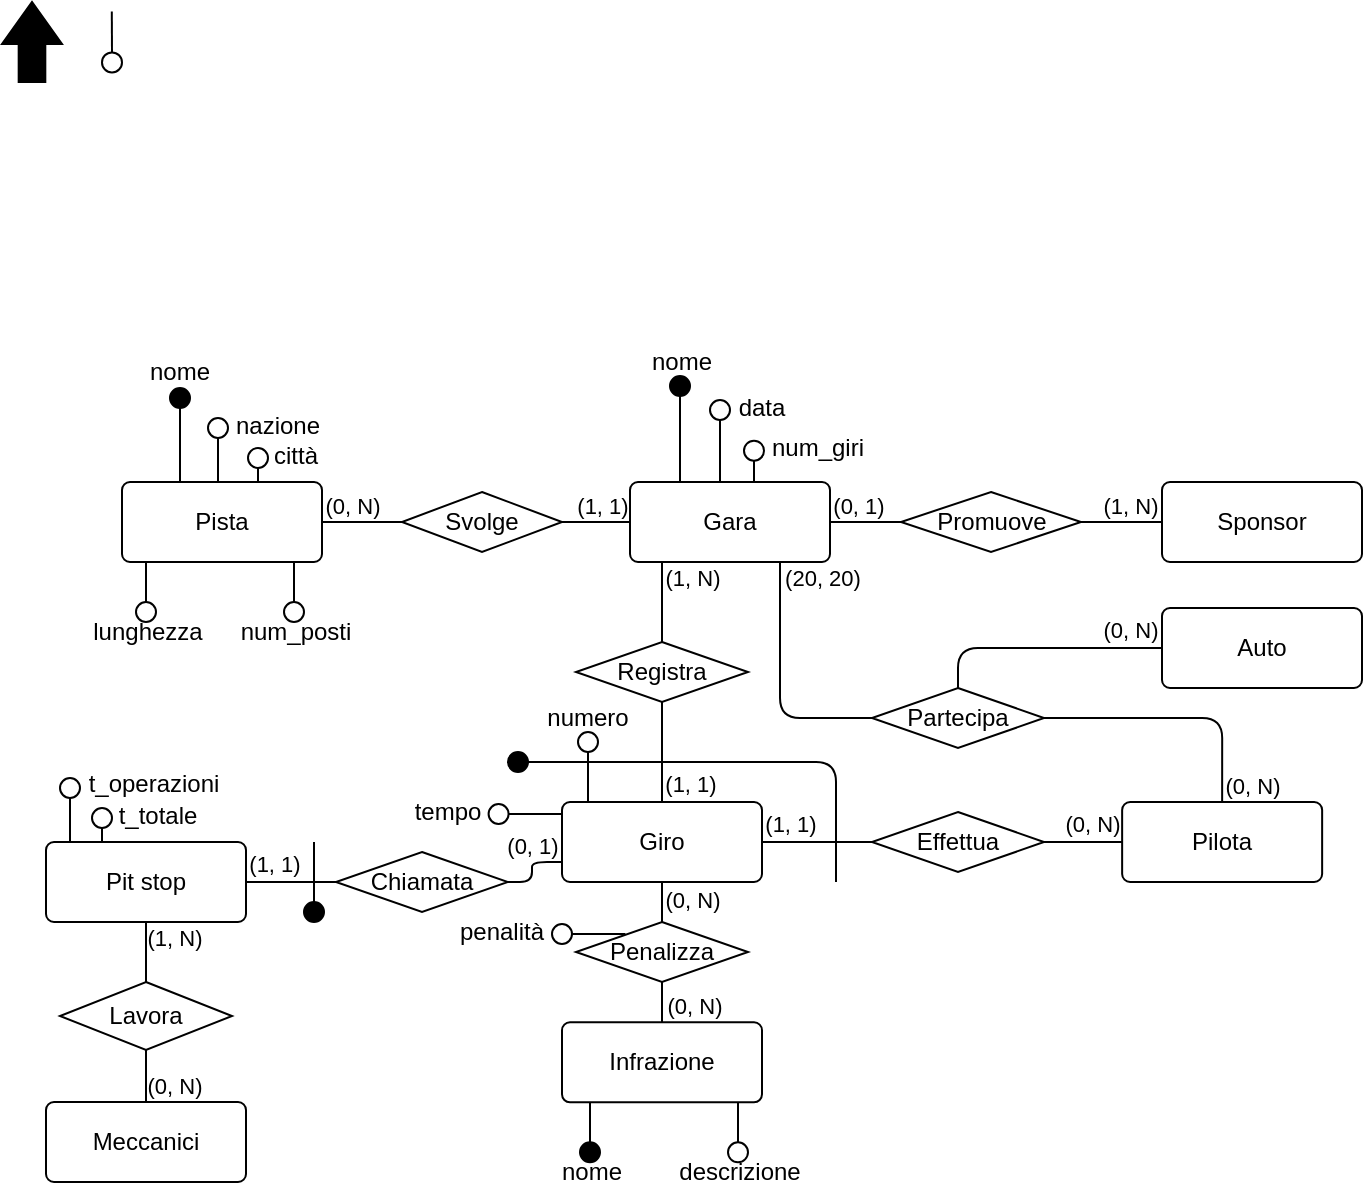 <mxfile version="20.8.3" type="device"><diagram id="yc5u9u19qxj1vEaBZt0L" name="Pagina-1"><mxGraphModel dx="989" dy="520" grid="1" gridSize="10" guides="1" tooltips="1" connect="1" arrows="1" fold="1" page="1" pageScale="1" pageWidth="827" pageHeight="1169" math="0" shadow="0"><root><mxCell id="0"/><mxCell id="1" parent="0"/><mxCell id="zSOFJVMHJNUmHHIuk0LI-99" value="" style="shape=singleArrow;direction=north;whiteSpace=wrap;html=1;fillColor=#000000;arrowWidth=0.444;arrowSize=0.526;" parent="1" vertex="1"><mxGeometry x="30" y="20" width="30" height="40" as="geometry"/></mxCell><mxCell id="eH_abaHLC62sjfiQoKfq-1" value="" style="ellipse;whiteSpace=wrap;html=1;aspect=fixed;fillColor=none;" vertex="1" parent="1"><mxGeometry x="80" y="45.2" width="10" height="10" as="geometry"/></mxCell><mxCell id="eH_abaHLC62sjfiQoKfq-2" value="" style="endArrow=none;html=1;rounded=0;strokeColor=default;exitX=0.5;exitY=0;exitDx=0;exitDy=0;entryX=0.349;entryY=1.015;entryDx=0;entryDy=0;entryPerimeter=0;" edge="1" parent="1" source="eH_abaHLC62sjfiQoKfq-1"><mxGeometry width="50" height="50" relative="1" as="geometry"><mxPoint x="80" y="94.2" as="sourcePoint"/><mxPoint x="84.9" y="24.8" as="targetPoint"/></mxGeometry></mxCell><mxCell id="eH_abaHLC62sjfiQoKfq-3" value="Gara" style="rounded=1;arcSize=10;whiteSpace=wrap;html=1;align=center;" vertex="1" parent="1"><mxGeometry x="344" y="260" width="100" height="40" as="geometry"/></mxCell><mxCell id="eH_abaHLC62sjfiQoKfq-4" value="Pista" style="rounded=1;arcSize=10;whiteSpace=wrap;html=1;align=center;" vertex="1" parent="1"><mxGeometry x="90" y="260" width="100" height="40" as="geometry"/></mxCell><mxCell id="eH_abaHLC62sjfiQoKfq-5" value="Giro" style="rounded=1;arcSize=10;whiteSpace=wrap;html=1;align=center;" vertex="1" parent="1"><mxGeometry x="310" y="420" width="100" height="40" as="geometry"/></mxCell><mxCell id="eH_abaHLC62sjfiQoKfq-6" value="Infrazione" style="rounded=1;arcSize=10;whiteSpace=wrap;html=1;align=center;" vertex="1" parent="1"><mxGeometry x="310" y="530.16" width="100" height="40" as="geometry"/></mxCell><mxCell id="eH_abaHLC62sjfiQoKfq-7" value="Sponsor" style="rounded=1;arcSize=10;whiteSpace=wrap;html=1;align=center;" vertex="1" parent="1"><mxGeometry x="610" y="260" width="100" height="40" as="geometry"/></mxCell><mxCell id="eH_abaHLC62sjfiQoKfq-10" value="Pit stop" style="rounded=1;arcSize=10;whiteSpace=wrap;html=1;align=center;" vertex="1" parent="1"><mxGeometry x="52" y="440" width="100" height="40" as="geometry"/></mxCell><mxCell id="eH_abaHLC62sjfiQoKfq-11" value="" style="endArrow=none;html=1;rounded=0;strokeColor=default;entryX=0.5;entryY=1;entryDx=0;entryDy=0;exitX=0.25;exitY=0;exitDx=0;exitDy=0;" edge="1" parent="1" target="eH_abaHLC62sjfiQoKfq-12" source="eH_abaHLC62sjfiQoKfq-3"><mxGeometry width="50" height="50" relative="1" as="geometry"><mxPoint x="374" y="250" as="sourcePoint"/><mxPoint x="324" y="237" as="targetPoint"/></mxGeometry></mxCell><mxCell id="eH_abaHLC62sjfiQoKfq-12" value="" style="ellipse;whiteSpace=wrap;html=1;aspect=fixed;fillColor=#000000;" vertex="1" parent="1"><mxGeometry x="364" y="207" width="10" height="10" as="geometry"/></mxCell><mxCell id="eH_abaHLC62sjfiQoKfq-13" value="nome" style="text;html=1;strokeColor=none;fillColor=none;align=center;verticalAlign=middle;whiteSpace=wrap;rounded=0;" vertex="1" parent="1"><mxGeometry x="340" y="195" width="60" height="10" as="geometry"/></mxCell><mxCell id="eH_abaHLC62sjfiQoKfq-15" value="" style="endArrow=none;html=1;rounded=0;strokeColor=default;entryX=0.5;entryY=1;entryDx=0;entryDy=0;exitX=0.4;exitY=-0.009;exitDx=0;exitDy=0;exitPerimeter=0;" edge="1" parent="1" target="eH_abaHLC62sjfiQoKfq-16"><mxGeometry width="50" height="50" relative="1" as="geometry"><mxPoint x="389.0" y="260.0" as="sourcePoint"/><mxPoint x="335" y="260.36" as="targetPoint"/></mxGeometry></mxCell><mxCell id="eH_abaHLC62sjfiQoKfq-16" value="" style="ellipse;whiteSpace=wrap;html=1;aspect=fixed;fillColor=none;" vertex="1" parent="1"><mxGeometry x="384" y="219" width="10" height="10" as="geometry"/></mxCell><mxCell id="eH_abaHLC62sjfiQoKfq-17" value="data" style="text;html=1;strokeColor=none;fillColor=none;align=center;verticalAlign=middle;whiteSpace=wrap;rounded=0;" vertex="1" parent="1"><mxGeometry x="380" y="218" width="60" height="10" as="geometry"/></mxCell><mxCell id="eH_abaHLC62sjfiQoKfq-19" style="edgeStyle=orthogonalEdgeStyle;rounded=0;orthogonalLoop=1;jettySize=auto;html=1;exitX=1;exitY=0.5;exitDx=0;exitDy=0;entryX=0;entryY=0.5;entryDx=0;entryDy=0;endArrow=none;endFill=0;" edge="1" parent="1" source="eH_abaHLC62sjfiQoKfq-18" target="eH_abaHLC62sjfiQoKfq-7"><mxGeometry relative="1" as="geometry"/></mxCell><mxCell id="eH_abaHLC62sjfiQoKfq-22" value="(1, N)" style="edgeLabel;html=1;align=center;verticalAlign=middle;resizable=0;points=[];" vertex="1" connectable="0" parent="eH_abaHLC62sjfiQoKfq-19"><mxGeometry x="0.183" relative="1" as="geometry"><mxPoint y="-8" as="offset"/></mxGeometry></mxCell><mxCell id="eH_abaHLC62sjfiQoKfq-20" style="edgeStyle=orthogonalEdgeStyle;rounded=0;orthogonalLoop=1;jettySize=auto;html=1;exitX=0;exitY=0.5;exitDx=0;exitDy=0;entryX=1;entryY=0.5;entryDx=0;entryDy=0;endArrow=none;endFill=0;" edge="1" parent="1" source="eH_abaHLC62sjfiQoKfq-18" target="eH_abaHLC62sjfiQoKfq-3"><mxGeometry relative="1" as="geometry"/></mxCell><mxCell id="eH_abaHLC62sjfiQoKfq-21" value="(0, 1)" style="edgeLabel;html=1;align=center;verticalAlign=middle;resizable=0;points=[];" vertex="1" connectable="0" parent="eH_abaHLC62sjfiQoKfq-20"><mxGeometry x="0.713" y="-1" relative="1" as="geometry"><mxPoint x="9" y="-7" as="offset"/></mxGeometry></mxCell><mxCell id="eH_abaHLC62sjfiQoKfq-18" value="Promuove" style="shape=rhombus;perimeter=rhombusPerimeter;whiteSpace=wrap;html=1;align=center;" vertex="1" parent="1"><mxGeometry x="479.5" y="265" width="90" height="30" as="geometry"/></mxCell><mxCell id="eH_abaHLC62sjfiQoKfq-47" value="" style="endArrow=none;html=1;rounded=0;strokeColor=default;entryX=0.5;entryY=1;entryDx=0;entryDy=0;" edge="1" parent="1" target="eH_abaHLC62sjfiQoKfq-48"><mxGeometry width="50" height="50" relative="1" as="geometry"><mxPoint x="119" y="260" as="sourcePoint"/><mxPoint x="74" y="250" as="targetPoint"/></mxGeometry></mxCell><mxCell id="eH_abaHLC62sjfiQoKfq-48" value="" style="ellipse;whiteSpace=wrap;html=1;aspect=fixed;fillColor=#000000;" vertex="1" parent="1"><mxGeometry x="114" y="213" width="10" height="10" as="geometry"/></mxCell><mxCell id="eH_abaHLC62sjfiQoKfq-49" value="nome" style="text;html=1;strokeColor=none;fillColor=none;align=center;verticalAlign=middle;whiteSpace=wrap;rounded=0;" vertex="1" parent="1"><mxGeometry x="89" y="200" width="60" height="10" as="geometry"/></mxCell><mxCell id="eH_abaHLC62sjfiQoKfq-50" value="" style="endArrow=none;html=1;rounded=0;strokeColor=default;entryX=0.5;entryY=1;entryDx=0;entryDy=0;exitX=0.4;exitY=-0.009;exitDx=0;exitDy=0;exitPerimeter=0;" edge="1" parent="1" target="eH_abaHLC62sjfiQoKfq-51"><mxGeometry width="50" height="50" relative="1" as="geometry"><mxPoint x="138" y="259.64" as="sourcePoint"/><mxPoint x="84" y="260" as="targetPoint"/></mxGeometry></mxCell><mxCell id="eH_abaHLC62sjfiQoKfq-51" value="" style="ellipse;whiteSpace=wrap;html=1;aspect=fixed;fillColor=none;" vertex="1" parent="1"><mxGeometry x="133" y="228" width="10" height="10" as="geometry"/></mxCell><mxCell id="eH_abaHLC62sjfiQoKfq-52" value="" style="endArrow=none;html=1;rounded=0;strokeColor=default;entryX=0.5;entryY=1;entryDx=0;entryDy=0;exitX=0.4;exitY=-0.009;exitDx=0;exitDy=0;exitPerimeter=0;" edge="1" parent="1" target="eH_abaHLC62sjfiQoKfq-53"><mxGeometry width="50" height="50" relative="1" as="geometry"><mxPoint x="158" y="260" as="sourcePoint"/><mxPoint x="104" y="260.36" as="targetPoint"/></mxGeometry></mxCell><mxCell id="eH_abaHLC62sjfiQoKfq-53" value="" style="ellipse;whiteSpace=wrap;html=1;aspect=fixed;fillColor=none;" vertex="1" parent="1"><mxGeometry x="153" y="243" width="10" height="10" as="geometry"/></mxCell><mxCell id="eH_abaHLC62sjfiQoKfq-54" value="nazione" style="text;html=1;strokeColor=none;fillColor=none;align=center;verticalAlign=middle;whiteSpace=wrap;rounded=0;" vertex="1" parent="1"><mxGeometry x="138" y="227" width="60" height="10" as="geometry"/></mxCell><mxCell id="eH_abaHLC62sjfiQoKfq-55" value="città" style="text;html=1;strokeColor=none;fillColor=none;align=center;verticalAlign=middle;whiteSpace=wrap;rounded=0;" vertex="1" parent="1"><mxGeometry x="147" y="242" width="60" height="10" as="geometry"/></mxCell><mxCell id="eH_abaHLC62sjfiQoKfq-57" value="" style="ellipse;whiteSpace=wrap;html=1;aspect=fixed;fillColor=none;" vertex="1" parent="1"><mxGeometry x="97" y="320" width="10" height="10" as="geometry"/></mxCell><mxCell id="eH_abaHLC62sjfiQoKfq-58" value="" style="endArrow=none;html=1;rounded=0;strokeColor=default;" edge="1" parent="1" source="eH_abaHLC62sjfiQoKfq-57"><mxGeometry width="50" height="50" relative="1" as="geometry"><mxPoint x="101.91" y="321.64" as="sourcePoint"/><mxPoint x="102" y="300" as="targetPoint"/></mxGeometry></mxCell><mxCell id="eH_abaHLC62sjfiQoKfq-59" value="lunghezza" style="text;html=1;strokeColor=none;fillColor=none;align=center;verticalAlign=middle;whiteSpace=wrap;rounded=0;" vertex="1" parent="1"><mxGeometry x="73" y="330" width="60" height="10" as="geometry"/></mxCell><mxCell id="eH_abaHLC62sjfiQoKfq-60" value="" style="ellipse;whiteSpace=wrap;html=1;aspect=fixed;fillColor=none;" vertex="1" parent="1"><mxGeometry x="171" y="320" width="10" height="10" as="geometry"/></mxCell><mxCell id="eH_abaHLC62sjfiQoKfq-61" value="" style="endArrow=none;html=1;rounded=0;strokeColor=default;" edge="1" parent="1" source="eH_abaHLC62sjfiQoKfq-60"><mxGeometry width="50" height="50" relative="1" as="geometry"><mxPoint x="175.91" y="321.64" as="sourcePoint"/><mxPoint x="176" y="300" as="targetPoint"/></mxGeometry></mxCell><mxCell id="eH_abaHLC62sjfiQoKfq-62" value="num_posti" style="text;html=1;strokeColor=none;fillColor=none;align=center;verticalAlign=middle;whiteSpace=wrap;rounded=0;" vertex="1" parent="1"><mxGeometry x="147" y="330" width="60" height="10" as="geometry"/></mxCell><mxCell id="eH_abaHLC62sjfiQoKfq-64" style="edgeStyle=orthogonalEdgeStyle;rounded=0;orthogonalLoop=1;jettySize=auto;html=1;exitX=1;exitY=0.5;exitDx=0;exitDy=0;entryX=0;entryY=0.5;entryDx=0;entryDy=0;endArrow=none;endFill=0;" edge="1" parent="1" source="eH_abaHLC62sjfiQoKfq-63" target="eH_abaHLC62sjfiQoKfq-3"><mxGeometry relative="1" as="geometry"/></mxCell><mxCell id="eH_abaHLC62sjfiQoKfq-67" value="(1, 1)" style="edgeLabel;html=1;align=center;verticalAlign=middle;resizable=0;points=[];" vertex="1" connectable="0" parent="eH_abaHLC62sjfiQoKfq-64"><mxGeometry x="0.276" y="2" relative="1" as="geometry"><mxPoint x="-2" y="-6" as="offset"/></mxGeometry></mxCell><mxCell id="eH_abaHLC62sjfiQoKfq-65" style="edgeStyle=orthogonalEdgeStyle;rounded=0;orthogonalLoop=1;jettySize=auto;html=1;exitX=0;exitY=0.5;exitDx=0;exitDy=0;entryX=1;entryY=0.5;entryDx=0;entryDy=0;endArrow=none;endFill=0;" edge="1" parent="1" source="eH_abaHLC62sjfiQoKfq-63" target="eH_abaHLC62sjfiQoKfq-4"><mxGeometry relative="1" as="geometry"/></mxCell><mxCell id="eH_abaHLC62sjfiQoKfq-66" value="(0, N)" style="edgeLabel;html=1;align=center;verticalAlign=middle;resizable=0;points=[];" vertex="1" connectable="0" parent="eH_abaHLC62sjfiQoKfq-65"><mxGeometry x="0.212" y="1" relative="1" as="geometry"><mxPoint x="-1" y="-9" as="offset"/></mxGeometry></mxCell><mxCell id="eH_abaHLC62sjfiQoKfq-63" value="Svolge" style="shape=rhombus;perimeter=rhombusPerimeter;whiteSpace=wrap;html=1;align=center;" vertex="1" parent="1"><mxGeometry x="230" y="265" width="80" height="30" as="geometry"/></mxCell><mxCell id="eH_abaHLC62sjfiQoKfq-70" value="" style="ellipse;whiteSpace=wrap;html=1;aspect=fixed;fillColor=none;" vertex="1" parent="1"><mxGeometry x="273.3" y="421" width="10" height="10" as="geometry"/></mxCell><mxCell id="eH_abaHLC62sjfiQoKfq-71" value="" style="endArrow=none;html=1;rounded=0;strokeColor=default;entryX=-0.003;entryY=0.375;entryDx=0;entryDy=0;entryPerimeter=0;" edge="1" parent="1" source="eH_abaHLC62sjfiQoKfq-70"><mxGeometry width="50" height="50" relative="1" as="geometry"><mxPoint x="322.21" y="472.64" as="sourcePoint"/><mxPoint x="310.0" y="426" as="targetPoint"/></mxGeometry></mxCell><mxCell id="eH_abaHLC62sjfiQoKfq-72" value="tempo" style="text;html=1;strokeColor=none;fillColor=none;align=center;verticalAlign=middle;whiteSpace=wrap;rounded=0;" vertex="1" parent="1"><mxGeometry x="223.3" y="420" width="60" height="10" as="geometry"/></mxCell><mxCell id="eH_abaHLC62sjfiQoKfq-75" value="numero" style="text;html=1;strokeColor=none;fillColor=none;align=center;verticalAlign=middle;whiteSpace=wrap;rounded=0;" vertex="1" parent="1"><mxGeometry x="293" y="373" width="60" height="10" as="geometry"/></mxCell><mxCell id="eH_abaHLC62sjfiQoKfq-82" value="" style="endArrow=none;html=1;rounded=0;strokeColor=default;entryX=0.5;entryY=1;entryDx=0;entryDy=0;exitX=0.4;exitY=-0.009;exitDx=0;exitDy=0;exitPerimeter=0;" edge="1" parent="1" target="eH_abaHLC62sjfiQoKfq-83"><mxGeometry width="50" height="50" relative="1" as="geometry"><mxPoint x="406.0" y="260.0" as="sourcePoint"/><mxPoint x="352" y="260.36" as="targetPoint"/></mxGeometry></mxCell><mxCell id="eH_abaHLC62sjfiQoKfq-83" value="" style="ellipse;whiteSpace=wrap;html=1;aspect=fixed;fillColor=none;" vertex="1" parent="1"><mxGeometry x="401" y="239.36" width="10" height="10" as="geometry"/></mxCell><mxCell id="eH_abaHLC62sjfiQoKfq-84" value="num_giri" style="text;html=1;strokeColor=none;fillColor=none;align=center;verticalAlign=middle;whiteSpace=wrap;rounded=0;" vertex="1" parent="1"><mxGeometry x="411" y="238" width="54" height="10" as="geometry"/></mxCell><mxCell id="eH_abaHLC62sjfiQoKfq-85" value="Pilota" style="rounded=1;arcSize=10;whiteSpace=wrap;html=1;align=center;" vertex="1" parent="1"><mxGeometry x="590.07" y="420" width="100" height="40" as="geometry"/></mxCell><mxCell id="eH_abaHLC62sjfiQoKfq-87" style="edgeStyle=orthogonalEdgeStyle;rounded=0;orthogonalLoop=1;jettySize=auto;html=1;exitX=1;exitY=0.5;exitDx=0;exitDy=0;entryX=0;entryY=0.5;entryDx=0;entryDy=0;endArrow=none;endFill=0;" edge="1" parent="1" source="eH_abaHLC62sjfiQoKfq-86" target="eH_abaHLC62sjfiQoKfq-85"><mxGeometry relative="1" as="geometry"/></mxCell><mxCell id="eH_abaHLC62sjfiQoKfq-97" value="(0, N)" style="edgeLabel;html=1;align=center;verticalAlign=middle;resizable=0;points=[];" vertex="1" connectable="0" parent="eH_abaHLC62sjfiQoKfq-87"><mxGeometry x="0.296" y="-2" relative="1" as="geometry"><mxPoint x="-2" y="-11" as="offset"/></mxGeometry></mxCell><mxCell id="eH_abaHLC62sjfiQoKfq-88" style="edgeStyle=orthogonalEdgeStyle;rounded=0;orthogonalLoop=1;jettySize=auto;html=1;exitX=0;exitY=0.5;exitDx=0;exitDy=0;entryX=1;entryY=0.5;entryDx=0;entryDy=0;endArrow=none;endFill=0;" edge="1" parent="1" source="eH_abaHLC62sjfiQoKfq-86" target="eH_abaHLC62sjfiQoKfq-5"><mxGeometry relative="1" as="geometry"/></mxCell><mxCell id="eH_abaHLC62sjfiQoKfq-96" value="(1, 1)" style="edgeLabel;html=1;align=center;verticalAlign=middle;resizable=0;points=[];" vertex="1" connectable="0" parent="eH_abaHLC62sjfiQoKfq-88"><mxGeometry x="0.701" y="-1" relative="1" as="geometry"><mxPoint x="6" y="-8" as="offset"/></mxGeometry></mxCell><mxCell id="eH_abaHLC62sjfiQoKfq-86" value="Effettua" style="shape=rhombus;perimeter=rhombusPerimeter;whiteSpace=wrap;html=1;align=center;" vertex="1" parent="1"><mxGeometry x="465" y="425" width="86" height="30" as="geometry"/></mxCell><mxCell id="eH_abaHLC62sjfiQoKfq-90" style="edgeStyle=orthogonalEdgeStyle;rounded=0;orthogonalLoop=1;jettySize=auto;html=1;exitX=0.5;exitY=0;exitDx=0;exitDy=0;entryX=0.5;entryY=1;entryDx=0;entryDy=0;endArrow=none;endFill=0;" edge="1" parent="1" source="eH_abaHLC62sjfiQoKfq-89"><mxGeometry relative="1" as="geometry"><mxPoint x="360" y="300" as="targetPoint"/></mxGeometry></mxCell><mxCell id="eH_abaHLC62sjfiQoKfq-99" value="(1, N)" style="edgeLabel;html=1;align=center;verticalAlign=middle;resizable=0;points=[];" vertex="1" connectable="0" parent="eH_abaHLC62sjfiQoKfq-90"><mxGeometry x="0.764" y="-1" relative="1" as="geometry"><mxPoint x="14" y="3" as="offset"/></mxGeometry></mxCell><mxCell id="eH_abaHLC62sjfiQoKfq-91" style="edgeStyle=orthogonalEdgeStyle;rounded=0;orthogonalLoop=1;jettySize=auto;html=1;exitX=0.5;exitY=1;exitDx=0;exitDy=0;entryX=0.5;entryY=0;entryDx=0;entryDy=0;endArrow=none;endFill=0;" edge="1" parent="1" source="eH_abaHLC62sjfiQoKfq-89" target="eH_abaHLC62sjfiQoKfq-5"><mxGeometry relative="1" as="geometry"/></mxCell><mxCell id="eH_abaHLC62sjfiQoKfq-98" value="(1, 1)" style="edgeLabel;html=1;align=center;verticalAlign=middle;resizable=0;points=[];" vertex="1" connectable="0" parent="eH_abaHLC62sjfiQoKfq-91"><mxGeometry x="0.691" y="1" relative="1" as="geometry"><mxPoint x="13" y="-2" as="offset"/></mxGeometry></mxCell><mxCell id="eH_abaHLC62sjfiQoKfq-89" value="Registra" style="shape=rhombus;perimeter=rhombusPerimeter;whiteSpace=wrap;html=1;align=center;" vertex="1" parent="1"><mxGeometry x="317" y="340" width="86" height="30" as="geometry"/></mxCell><mxCell id="eH_abaHLC62sjfiQoKfq-93" value="" style="endArrow=none;html=1;rounded=1;entryX=1;entryY=0.5;entryDx=0;entryDy=0;" edge="1" parent="1" target="eH_abaHLC62sjfiQoKfq-95"><mxGeometry relative="1" as="geometry"><mxPoint x="447" y="460" as="sourcePoint"/><mxPoint x="347" y="400" as="targetPoint"/><Array as="points"><mxPoint x="447" y="450"/><mxPoint x="447" y="400"/></Array></mxGeometry></mxCell><mxCell id="eH_abaHLC62sjfiQoKfq-95" value="" style="ellipse;whiteSpace=wrap;html=1;aspect=fixed;fillColor=#000000;" vertex="1" parent="1"><mxGeometry x="283" y="395" width="10" height="10" as="geometry"/></mxCell><mxCell id="eH_abaHLC62sjfiQoKfq-101" style="edgeStyle=orthogonalEdgeStyle;rounded=1;orthogonalLoop=1;jettySize=auto;html=1;exitX=1;exitY=0.5;exitDx=0;exitDy=0;entryX=0.5;entryY=0;entryDx=0;entryDy=0;endArrow=none;endFill=0;" edge="1" parent="1" source="eH_abaHLC62sjfiQoKfq-100" target="eH_abaHLC62sjfiQoKfq-85"><mxGeometry relative="1" as="geometry"/></mxCell><mxCell id="eH_abaHLC62sjfiQoKfq-103" value="(0, N)" style="edgeLabel;html=1;align=center;verticalAlign=middle;resizable=0;points=[];" vertex="1" connectable="0" parent="eH_abaHLC62sjfiQoKfq-101"><mxGeometry x="0.894" relative="1" as="geometry"><mxPoint x="15" y="-1" as="offset"/></mxGeometry></mxCell><mxCell id="eH_abaHLC62sjfiQoKfq-102" style="edgeStyle=orthogonalEdgeStyle;rounded=1;orthogonalLoop=1;jettySize=auto;html=1;exitX=0;exitY=0.5;exitDx=0;exitDy=0;entryX=0.75;entryY=1;entryDx=0;entryDy=0;endArrow=none;endFill=0;" edge="1" parent="1" source="eH_abaHLC62sjfiQoKfq-100" target="eH_abaHLC62sjfiQoKfq-3"><mxGeometry relative="1" as="geometry"/></mxCell><mxCell id="eH_abaHLC62sjfiQoKfq-104" value="(20, 20)" style="edgeLabel;html=1;align=center;verticalAlign=middle;resizable=0;points=[];" vertex="1" connectable="0" parent="eH_abaHLC62sjfiQoKfq-102"><mxGeometry x="0.844" y="-3" relative="1" as="geometry"><mxPoint x="18" y="-2" as="offset"/></mxGeometry></mxCell><mxCell id="eH_abaHLC62sjfiQoKfq-100" value="Partecipa" style="shape=rhombus;perimeter=rhombusPerimeter;whiteSpace=wrap;html=1;align=center;" vertex="1" parent="1"><mxGeometry x="465" y="363" width="86" height="30" as="geometry"/></mxCell><mxCell id="eH_abaHLC62sjfiQoKfq-105" value="" style="endArrow=none;html=1;rounded=0;strokeColor=default;entryX=0.5;entryY=1;entryDx=0;entryDy=0;exitX=0.13;exitY=0.012;exitDx=0;exitDy=0;exitPerimeter=0;" edge="1" parent="1" target="eH_abaHLC62sjfiQoKfq-106" source="eH_abaHLC62sjfiQoKfq-5"><mxGeometry width="50" height="50" relative="1" as="geometry"><mxPoint x="323.0" y="421" as="sourcePoint"/><mxPoint x="269" y="421.36" as="targetPoint"/></mxGeometry></mxCell><mxCell id="eH_abaHLC62sjfiQoKfq-106" value="" style="ellipse;whiteSpace=wrap;html=1;aspect=fixed;fillColor=none;" vertex="1" parent="1"><mxGeometry x="318" y="385" width="10" height="10" as="geometry"/></mxCell><mxCell id="eH_abaHLC62sjfiQoKfq-113" value="" style="ellipse;whiteSpace=wrap;html=1;aspect=fixed;fillColor=none;" vertex="1" parent="1"><mxGeometry x="305" y="481" width="10" height="10" as="geometry"/></mxCell><mxCell id="eH_abaHLC62sjfiQoKfq-114" value="" style="endArrow=none;html=1;rounded=0;strokeColor=default;entryX=-0.003;entryY=0.375;entryDx=0;entryDy=0;entryPerimeter=0;" edge="1" parent="1" source="eH_abaHLC62sjfiQoKfq-113"><mxGeometry width="50" height="50" relative="1" as="geometry"><mxPoint x="353.91" y="532.64" as="sourcePoint"/><mxPoint x="341.7" y="486" as="targetPoint"/></mxGeometry></mxCell><mxCell id="eH_abaHLC62sjfiQoKfq-115" value="penalità" style="text;html=1;strokeColor=none;fillColor=none;align=center;verticalAlign=middle;whiteSpace=wrap;rounded=0;" vertex="1" parent="1"><mxGeometry x="250" y="480" width="60" height="10" as="geometry"/></mxCell><mxCell id="eH_abaHLC62sjfiQoKfq-119" style="edgeStyle=orthogonalEdgeStyle;rounded=1;orthogonalLoop=1;jettySize=auto;html=1;exitX=0.5;exitY=1;exitDx=0;exitDy=0;entryX=0.5;entryY=0;entryDx=0;entryDy=0;endArrow=none;endFill=0;" edge="1" parent="1" source="eH_abaHLC62sjfiQoKfq-118" target="eH_abaHLC62sjfiQoKfq-6"><mxGeometry relative="1" as="geometry"/></mxCell><mxCell id="eH_abaHLC62sjfiQoKfq-130" value="(0, N)" style="edgeLabel;html=1;align=center;verticalAlign=middle;resizable=0;points=[];" vertex="1" connectable="0" parent="eH_abaHLC62sjfiQoKfq-119"><mxGeometry x="0.629" y="-1" relative="1" as="geometry"><mxPoint x="17" y="-5" as="offset"/></mxGeometry></mxCell><mxCell id="eH_abaHLC62sjfiQoKfq-120" style="edgeStyle=orthogonalEdgeStyle;rounded=1;orthogonalLoop=1;jettySize=auto;html=1;exitX=0.5;exitY=0;exitDx=0;exitDy=0;entryX=0.5;entryY=1;entryDx=0;entryDy=0;endArrow=none;endFill=0;" edge="1" parent="1" source="eH_abaHLC62sjfiQoKfq-118" target="eH_abaHLC62sjfiQoKfq-5"><mxGeometry relative="1" as="geometry"/></mxCell><mxCell id="eH_abaHLC62sjfiQoKfq-129" value="(0, N)" style="edgeLabel;html=1;align=center;verticalAlign=middle;resizable=0;points=[];" vertex="1" connectable="0" parent="eH_abaHLC62sjfiQoKfq-120"><mxGeometry x="0.632" relative="1" as="geometry"><mxPoint x="15" y="5" as="offset"/></mxGeometry></mxCell><mxCell id="eH_abaHLC62sjfiQoKfq-118" value="Penalizza" style="shape=rhombus;perimeter=rhombusPerimeter;whiteSpace=wrap;html=1;align=center;" vertex="1" parent="1"><mxGeometry x="317" y="480" width="86" height="30" as="geometry"/></mxCell><mxCell id="eH_abaHLC62sjfiQoKfq-122" value="" style="ellipse;whiteSpace=wrap;html=1;aspect=fixed;fillColor=#000000;" vertex="1" parent="1"><mxGeometry x="319" y="590.16" width="10" height="10" as="geometry"/></mxCell><mxCell id="eH_abaHLC62sjfiQoKfq-123" value="" style="endArrow=none;html=1;rounded=0;strokeColor=default;" edge="1" parent="1" source="eH_abaHLC62sjfiQoKfq-122"><mxGeometry width="50" height="50" relative="1" as="geometry"><mxPoint x="323.91" y="591.8" as="sourcePoint"/><mxPoint x="324" y="570.16" as="targetPoint"/></mxGeometry></mxCell><mxCell id="eH_abaHLC62sjfiQoKfq-124" value="nome" style="text;html=1;strokeColor=none;fillColor=none;align=center;verticalAlign=middle;whiteSpace=wrap;rounded=0;" vertex="1" parent="1"><mxGeometry x="295" y="600.16" width="60" height="10" as="geometry"/></mxCell><mxCell id="eH_abaHLC62sjfiQoKfq-125" value="" style="ellipse;whiteSpace=wrap;html=1;aspect=fixed;fillColor=none;" vertex="1" parent="1"><mxGeometry x="393" y="590.16" width="10" height="10" as="geometry"/></mxCell><mxCell id="eH_abaHLC62sjfiQoKfq-126" value="" style="endArrow=none;html=1;rounded=0;strokeColor=default;" edge="1" parent="1" source="eH_abaHLC62sjfiQoKfq-125"><mxGeometry width="50" height="50" relative="1" as="geometry"><mxPoint x="397.91" y="591.8" as="sourcePoint"/><mxPoint x="398" y="570.16" as="targetPoint"/></mxGeometry></mxCell><mxCell id="eH_abaHLC62sjfiQoKfq-127" value="descrizione" style="text;html=1;strokeColor=none;fillColor=none;align=center;verticalAlign=middle;whiteSpace=wrap;rounded=0;" vertex="1" parent="1"><mxGeometry x="369" y="600.16" width="60" height="10" as="geometry"/></mxCell><mxCell id="eH_abaHLC62sjfiQoKfq-133" style="edgeStyle=orthogonalEdgeStyle;rounded=1;orthogonalLoop=1;jettySize=auto;html=1;exitX=0;exitY=0.5;exitDx=0;exitDy=0;entryX=1;entryY=0.5;entryDx=0;entryDy=0;endArrow=none;endFill=0;" edge="1" parent="1" source="eH_abaHLC62sjfiQoKfq-131" target="eH_abaHLC62sjfiQoKfq-10"><mxGeometry relative="1" as="geometry"><mxPoint x="195" y="460" as="sourcePoint"/><mxPoint x="157" y="460" as="targetPoint"/></mxGeometry></mxCell><mxCell id="eH_abaHLC62sjfiQoKfq-148" value="(1, 1)" style="edgeLabel;html=1;align=center;verticalAlign=middle;resizable=0;points=[];" vertex="1" connectable="0" parent="eH_abaHLC62sjfiQoKfq-133"><mxGeometry x="0.683" relative="1" as="geometry"><mxPoint x="7" y="-9" as="offset"/></mxGeometry></mxCell><mxCell id="eH_abaHLC62sjfiQoKfq-150" style="edgeStyle=orthogonalEdgeStyle;rounded=1;orthogonalLoop=1;jettySize=auto;html=1;exitX=1;exitY=0.5;exitDx=0;exitDy=0;entryX=0;entryY=0.75;entryDx=0;entryDy=0;endArrow=none;endFill=0;" edge="1" parent="1" source="eH_abaHLC62sjfiQoKfq-131" target="eH_abaHLC62sjfiQoKfq-5"><mxGeometry relative="1" as="geometry"><Array as="points"><mxPoint x="295" y="460"/><mxPoint x="295" y="450"/></Array></mxGeometry></mxCell><mxCell id="eH_abaHLC62sjfiQoKfq-151" value="(0, 1)" style="edgeLabel;html=1;align=center;verticalAlign=middle;resizable=0;points=[];" vertex="1" connectable="0" parent="eH_abaHLC62sjfiQoKfq-150"><mxGeometry x="0.783" y="-1" relative="1" as="geometry"><mxPoint x="-11" y="-9" as="offset"/></mxGeometry></mxCell><mxCell id="eH_abaHLC62sjfiQoKfq-131" value="Chiamata" style="shape=rhombus;perimeter=rhombusPerimeter;whiteSpace=wrap;html=1;align=center;" vertex="1" parent="1"><mxGeometry x="197" y="445" width="86" height="30" as="geometry"/></mxCell><mxCell id="eH_abaHLC62sjfiQoKfq-134" value="" style="endArrow=none;html=1;rounded=0;strokeColor=default;entryX=0.5;entryY=1;entryDx=0;entryDy=0;exitX=0.4;exitY=-0.009;exitDx=0;exitDy=0;exitPerimeter=0;" edge="1" parent="1" target="eH_abaHLC62sjfiQoKfq-135"><mxGeometry width="50" height="50" relative="1" as="geometry"><mxPoint x="64" y="439.64" as="sourcePoint"/><mxPoint x="10" y="440" as="targetPoint"/></mxGeometry></mxCell><mxCell id="eH_abaHLC62sjfiQoKfq-135" value="" style="ellipse;whiteSpace=wrap;html=1;aspect=fixed;fillColor=none;" vertex="1" parent="1"><mxGeometry x="59" y="408" width="10" height="10" as="geometry"/></mxCell><mxCell id="eH_abaHLC62sjfiQoKfq-136" value="" style="endArrow=none;html=1;rounded=0;strokeColor=default;entryX=0.5;entryY=1;entryDx=0;entryDy=0;exitX=0.4;exitY=-0.009;exitDx=0;exitDy=0;exitPerimeter=0;" edge="1" parent="1" target="eH_abaHLC62sjfiQoKfq-137"><mxGeometry width="50" height="50" relative="1" as="geometry"><mxPoint x="80" y="440" as="sourcePoint"/><mxPoint x="26" y="440.36" as="targetPoint"/></mxGeometry></mxCell><mxCell id="eH_abaHLC62sjfiQoKfq-137" value="" style="ellipse;whiteSpace=wrap;html=1;aspect=fixed;fillColor=none;" vertex="1" parent="1"><mxGeometry x="75" y="423" width="10" height="10" as="geometry"/></mxCell><mxCell id="eH_abaHLC62sjfiQoKfq-138" value="t_operazioni" style="text;html=1;strokeColor=none;fillColor=none;align=center;verticalAlign=middle;whiteSpace=wrap;rounded=0;" vertex="1" parent="1"><mxGeometry x="76" y="406" width="60" height="10" as="geometry"/></mxCell><mxCell id="eH_abaHLC62sjfiQoKfq-139" value="t_totale" style="text;html=1;strokeColor=none;fillColor=none;align=center;verticalAlign=middle;whiteSpace=wrap;rounded=0;" vertex="1" parent="1"><mxGeometry x="78" y="422" width="60" height="10" as="geometry"/></mxCell><mxCell id="eH_abaHLC62sjfiQoKfq-140" value="" style="ellipse;whiteSpace=wrap;html=1;aspect=fixed;fillColor=#000000;" vertex="1" parent="1"><mxGeometry x="181" y="470" width="10" height="10" as="geometry"/></mxCell><mxCell id="eH_abaHLC62sjfiQoKfq-141" value="" style="endArrow=none;html=1;rounded=0;strokeColor=default;" edge="1" parent="1" source="eH_abaHLC62sjfiQoKfq-140"><mxGeometry width="50" height="50" relative="1" as="geometry"><mxPoint x="175.91" y="473.64" as="sourcePoint"/><mxPoint x="186" y="440" as="targetPoint"/></mxGeometry></mxCell><mxCell id="eH_abaHLC62sjfiQoKfq-144" style="edgeStyle=orthogonalEdgeStyle;rounded=1;orthogonalLoop=1;jettySize=auto;html=1;exitX=0.5;exitY=0;exitDx=0;exitDy=0;entryX=0.5;entryY=1;entryDx=0;entryDy=0;endArrow=none;endFill=0;" edge="1" parent="1" source="eH_abaHLC62sjfiQoKfq-142" target="eH_abaHLC62sjfiQoKfq-10"><mxGeometry relative="1" as="geometry"/></mxCell><mxCell id="eH_abaHLC62sjfiQoKfq-146" value="(1, N)" style="edgeLabel;html=1;align=center;verticalAlign=middle;resizable=0;points=[];" vertex="1" connectable="0" parent="eH_abaHLC62sjfiQoKfq-144"><mxGeometry x="0.792" relative="1" as="geometry"><mxPoint x="14" y="5" as="offset"/></mxGeometry></mxCell><mxCell id="eH_abaHLC62sjfiQoKfq-145" style="edgeStyle=orthogonalEdgeStyle;rounded=1;orthogonalLoop=1;jettySize=auto;html=1;exitX=0.5;exitY=1;exitDx=0;exitDy=0;entryX=0.5;entryY=0;entryDx=0;entryDy=0;endArrow=none;endFill=0;" edge="1" parent="1" source="eH_abaHLC62sjfiQoKfq-142" target="eH_abaHLC62sjfiQoKfq-143"><mxGeometry relative="1" as="geometry"/></mxCell><mxCell id="eH_abaHLC62sjfiQoKfq-147" value="(0, N)" style="edgeLabel;html=1;align=center;verticalAlign=middle;resizable=0;points=[];" vertex="1" connectable="0" parent="eH_abaHLC62sjfiQoKfq-145"><mxGeometry x="0.231" y="1" relative="1" as="geometry"><mxPoint x="13" y="2" as="offset"/></mxGeometry></mxCell><mxCell id="eH_abaHLC62sjfiQoKfq-142" value="Lavora" style="shape=rhombus;perimeter=rhombusPerimeter;whiteSpace=wrap;html=1;align=center;" vertex="1" parent="1"><mxGeometry x="59" y="510" width="86" height="34" as="geometry"/></mxCell><mxCell id="eH_abaHLC62sjfiQoKfq-143" value="Meccanici" style="rounded=1;arcSize=10;whiteSpace=wrap;html=1;align=center;" vertex="1" parent="1"><mxGeometry x="52" y="570" width="100" height="40" as="geometry"/></mxCell><mxCell id="eH_abaHLC62sjfiQoKfq-154" style="edgeStyle=orthogonalEdgeStyle;rounded=1;orthogonalLoop=1;jettySize=auto;html=1;exitX=0;exitY=0.5;exitDx=0;exitDy=0;entryX=0.5;entryY=0;entryDx=0;entryDy=0;endArrow=none;endFill=0;" edge="1" parent="1" source="eH_abaHLC62sjfiQoKfq-152" target="eH_abaHLC62sjfiQoKfq-100"><mxGeometry relative="1" as="geometry"/></mxCell><mxCell id="eH_abaHLC62sjfiQoKfq-155" value="(0, N)" style="edgeLabel;html=1;align=center;verticalAlign=middle;resizable=0;points=[];" vertex="1" connectable="0" parent="eH_abaHLC62sjfiQoKfq-154"><mxGeometry x="-0.731" y="-2" relative="1" as="geometry"><mxPoint y="-7" as="offset"/></mxGeometry></mxCell><mxCell id="eH_abaHLC62sjfiQoKfq-152" value="Auto" style="rounded=1;arcSize=10;whiteSpace=wrap;html=1;align=center;" vertex="1" parent="1"><mxGeometry x="610" y="323" width="100" height="40" as="geometry"/></mxCell></root></mxGraphModel></diagram></mxfile>